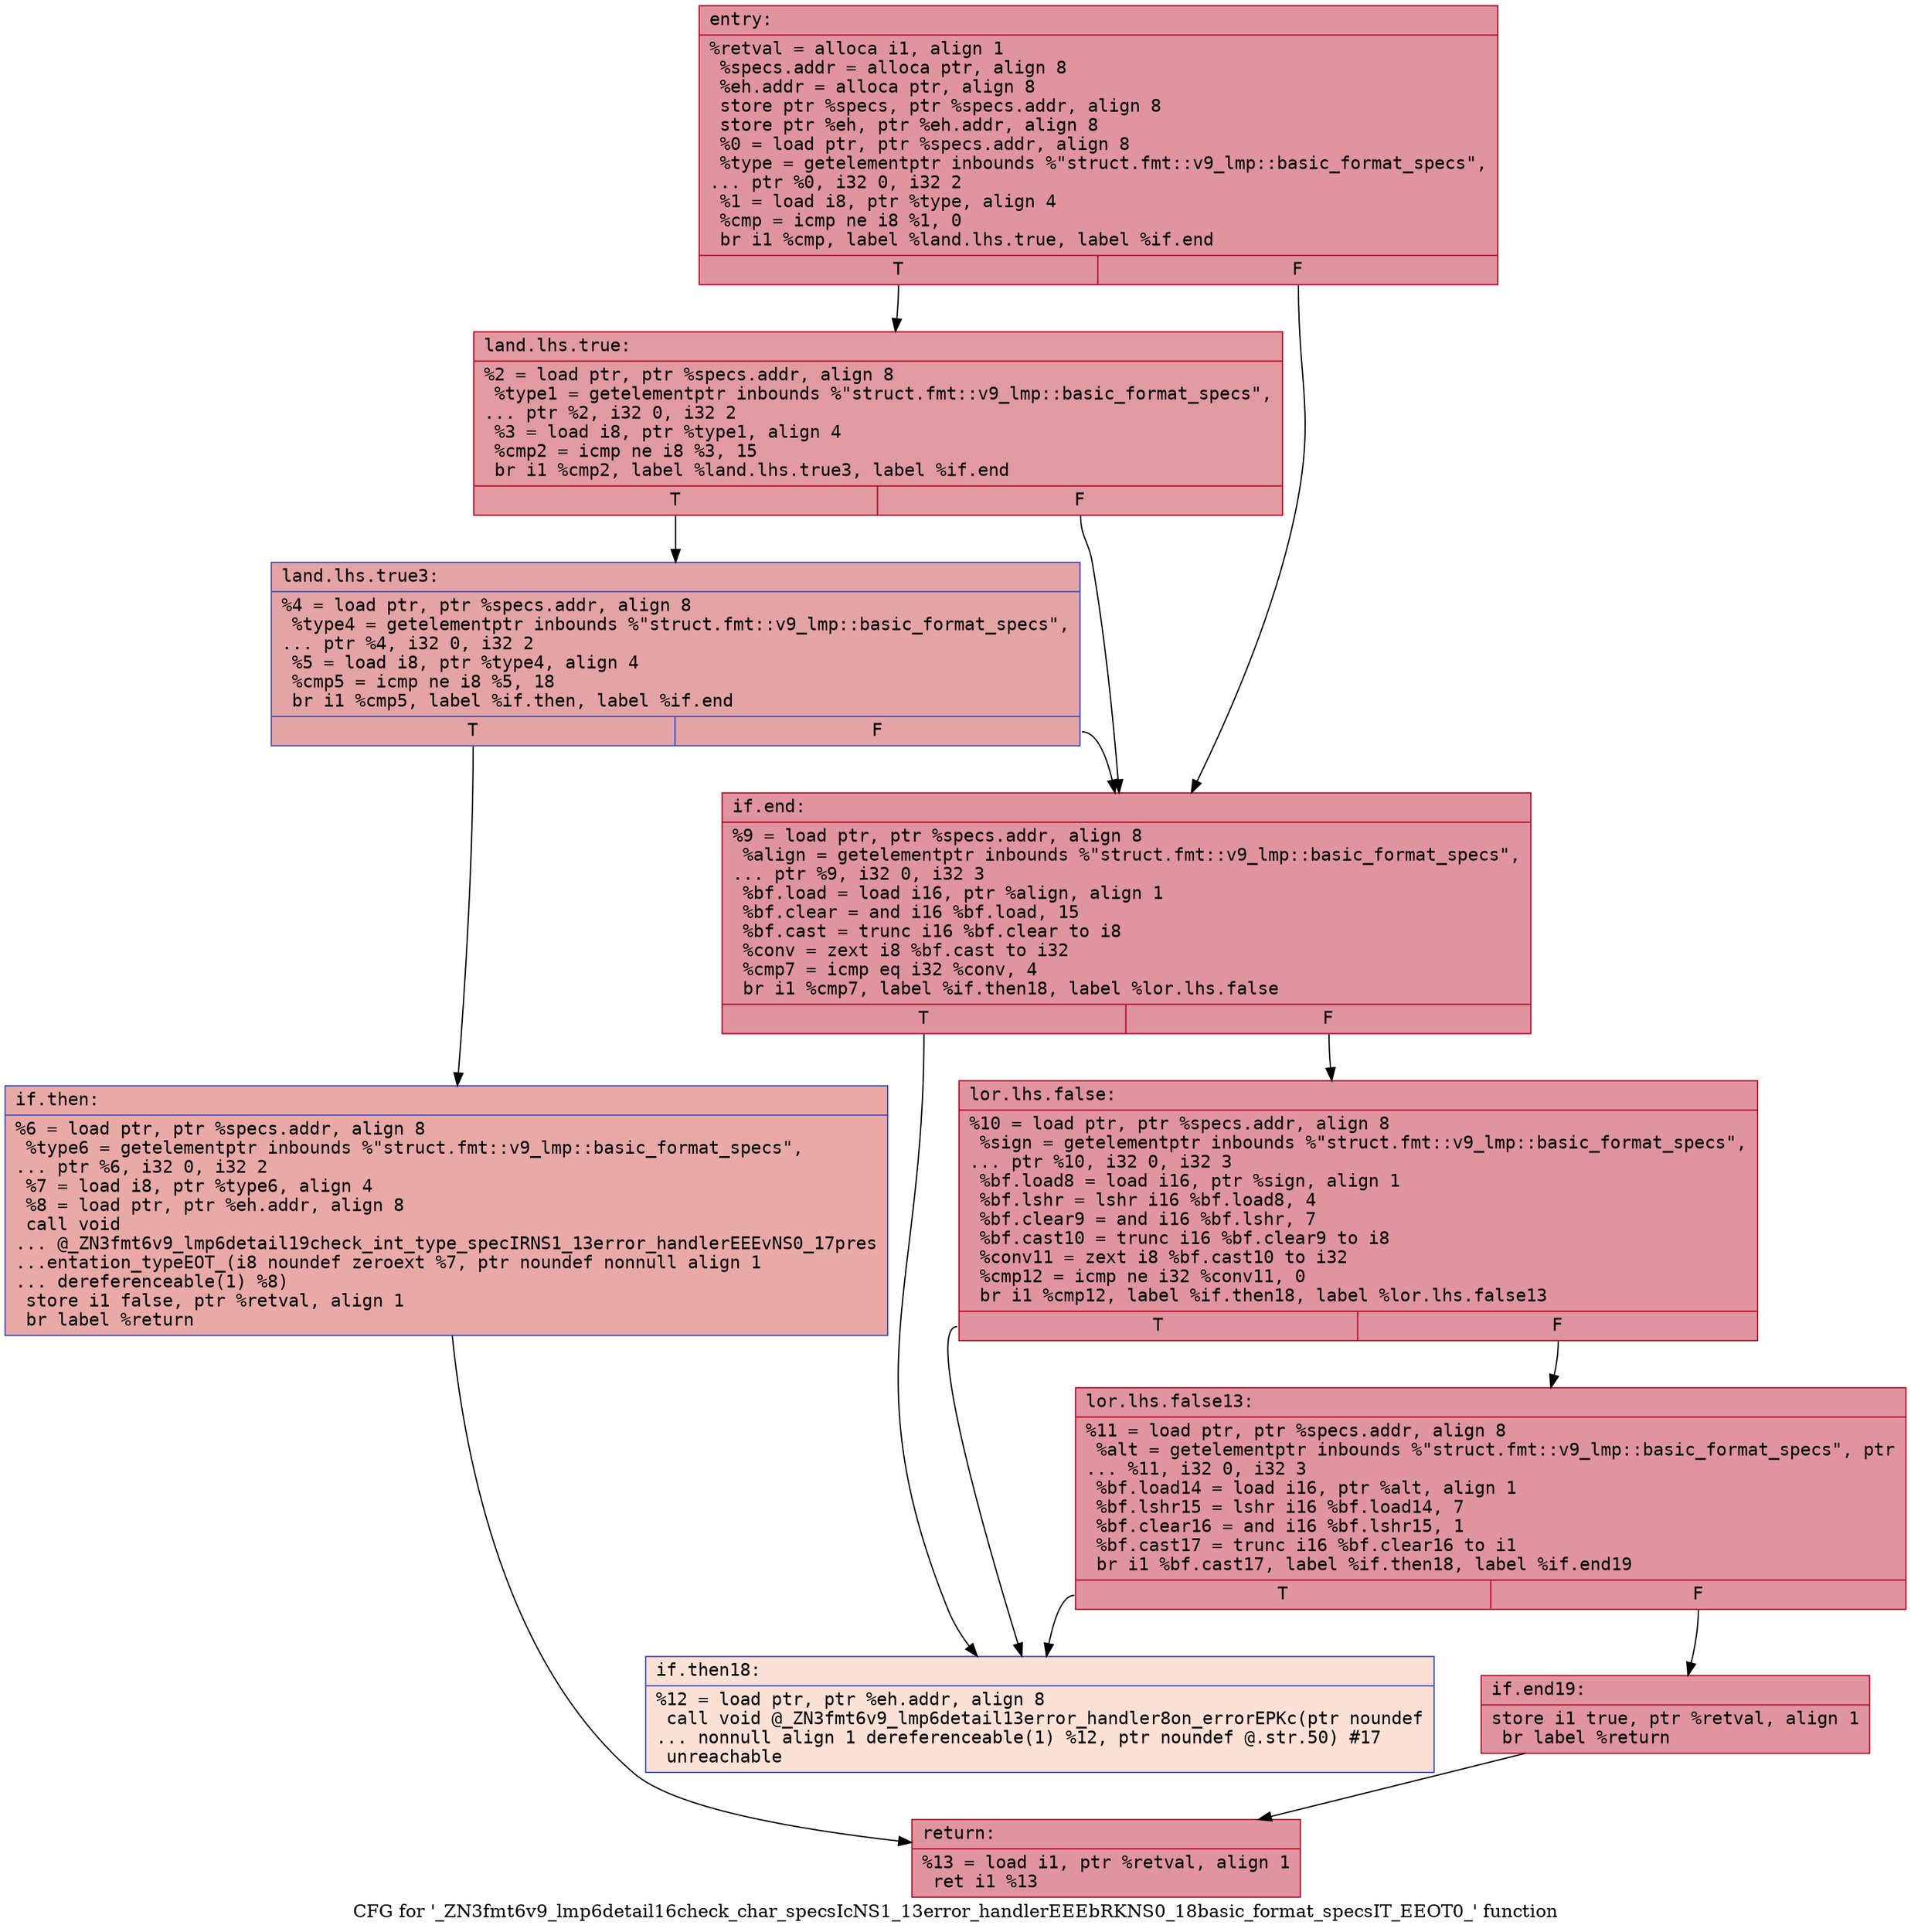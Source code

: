 digraph "CFG for '_ZN3fmt6v9_lmp6detail16check_char_specsIcNS1_13error_handlerEEEbRKNS0_18basic_format_specsIT_EEOT0_' function" {
	label="CFG for '_ZN3fmt6v9_lmp6detail16check_char_specsIcNS1_13error_handlerEEEbRKNS0_18basic_format_specsIT_EEOT0_' function";

	Node0x55fec363a340 [shape=record,color="#b70d28ff", style=filled, fillcolor="#b70d2870" fontname="Courier",label="{entry:\l|  %retval = alloca i1, align 1\l  %specs.addr = alloca ptr, align 8\l  %eh.addr = alloca ptr, align 8\l  store ptr %specs, ptr %specs.addr, align 8\l  store ptr %eh, ptr %eh.addr, align 8\l  %0 = load ptr, ptr %specs.addr, align 8\l  %type = getelementptr inbounds %\"struct.fmt::v9_lmp::basic_format_specs\",\l... ptr %0, i32 0, i32 2\l  %1 = load i8, ptr %type, align 4\l  %cmp = icmp ne i8 %1, 0\l  br i1 %cmp, label %land.lhs.true, label %if.end\l|{<s0>T|<s1>F}}"];
	Node0x55fec363a340:s0 -> Node0x55fec363a8b0[tooltip="entry -> land.lhs.true\nProbability 62.50%" ];
	Node0x55fec363a340:s1 -> Node0x55fec363a930[tooltip="entry -> if.end\nProbability 37.50%" ];
	Node0x55fec363a8b0 [shape=record,color="#b70d28ff", style=filled, fillcolor="#bb1b2c70" fontname="Courier",label="{land.lhs.true:\l|  %2 = load ptr, ptr %specs.addr, align 8\l  %type1 = getelementptr inbounds %\"struct.fmt::v9_lmp::basic_format_specs\",\l... ptr %2, i32 0, i32 2\l  %3 = load i8, ptr %type1, align 4\l  %cmp2 = icmp ne i8 %3, 15\l  br i1 %cmp2, label %land.lhs.true3, label %if.end\l|{<s0>T|<s1>F}}"];
	Node0x55fec363a8b0:s0 -> Node0x55fec363ace0[tooltip="land.lhs.true -> land.lhs.true3\nProbability 50.00%" ];
	Node0x55fec363a8b0:s1 -> Node0x55fec363a930[tooltip="land.lhs.true -> if.end\nProbability 50.00%" ];
	Node0x55fec363ace0 [shape=record,color="#3d50c3ff", style=filled, fillcolor="#c32e3170" fontname="Courier",label="{land.lhs.true3:\l|  %4 = load ptr, ptr %specs.addr, align 8\l  %type4 = getelementptr inbounds %\"struct.fmt::v9_lmp::basic_format_specs\",\l... ptr %4, i32 0, i32 2\l  %5 = load i8, ptr %type4, align 4\l  %cmp5 = icmp ne i8 %5, 18\l  br i1 %cmp5, label %if.then, label %if.end\l|{<s0>T|<s1>F}}"];
	Node0x55fec363ace0:s0 -> Node0x55fec363b240[tooltip="land.lhs.true3 -> if.then\nProbability 50.00%" ];
	Node0x55fec363ace0:s1 -> Node0x55fec363a930[tooltip="land.lhs.true3 -> if.end\nProbability 50.00%" ];
	Node0x55fec363b240 [shape=record,color="#3d50c3ff", style=filled, fillcolor="#ca3b3770" fontname="Courier",label="{if.then:\l|  %6 = load ptr, ptr %specs.addr, align 8\l  %type6 = getelementptr inbounds %\"struct.fmt::v9_lmp::basic_format_specs\",\l... ptr %6, i32 0, i32 2\l  %7 = load i8, ptr %type6, align 4\l  %8 = load ptr, ptr %eh.addr, align 8\l  call void\l... @_ZN3fmt6v9_lmp6detail19check_int_type_specIRNS1_13error_handlerEEEvNS0_17pres\l...entation_typeEOT_(i8 noundef zeroext %7, ptr noundef nonnull align 1\l... dereferenceable(1) %8)\l  store i1 false, ptr %retval, align 1\l  br label %return\l}"];
	Node0x55fec363b240 -> Node0x55fec363b830[tooltip="if.then -> return\nProbability 100.00%" ];
	Node0x55fec363a930 [shape=record,color="#b70d28ff", style=filled, fillcolor="#b70d2870" fontname="Courier",label="{if.end:\l|  %9 = load ptr, ptr %specs.addr, align 8\l  %align = getelementptr inbounds %\"struct.fmt::v9_lmp::basic_format_specs\",\l... ptr %9, i32 0, i32 3\l  %bf.load = load i16, ptr %align, align 1\l  %bf.clear = and i16 %bf.load, 15\l  %bf.cast = trunc i16 %bf.clear to i8\l  %conv = zext i8 %bf.cast to i32\l  %cmp7 = icmp eq i32 %conv, 4\l  br i1 %cmp7, label %if.then18, label %lor.lhs.false\l|{<s0>T|<s1>F}}"];
	Node0x55fec363a930:s0 -> Node0x55fec363bc80[tooltip="if.end -> if.then18\nProbability 0.00%" ];
	Node0x55fec363a930:s1 -> Node0x55fec363ad60[tooltip="if.end -> lor.lhs.false\nProbability 100.00%" ];
	Node0x55fec363ad60 [shape=record,color="#b70d28ff", style=filled, fillcolor="#b70d2870" fontname="Courier",label="{lor.lhs.false:\l|  %10 = load ptr, ptr %specs.addr, align 8\l  %sign = getelementptr inbounds %\"struct.fmt::v9_lmp::basic_format_specs\",\l... ptr %10, i32 0, i32 3\l  %bf.load8 = load i16, ptr %sign, align 1\l  %bf.lshr = lshr i16 %bf.load8, 4\l  %bf.clear9 = and i16 %bf.lshr, 7\l  %bf.cast10 = trunc i16 %bf.clear9 to i8\l  %conv11 = zext i8 %bf.cast10 to i32\l  %cmp12 = icmp ne i32 %conv11, 0\l  br i1 %cmp12, label %if.then18, label %lor.lhs.false13\l|{<s0>T|<s1>F}}"];
	Node0x55fec363ad60:s0 -> Node0x55fec363bc80[tooltip="lor.lhs.false -> if.then18\nProbability 0.00%" ];
	Node0x55fec363ad60:s1 -> Node0x55fec363c580[tooltip="lor.lhs.false -> lor.lhs.false13\nProbability 100.00%" ];
	Node0x55fec363c580 [shape=record,color="#b70d28ff", style=filled, fillcolor="#b70d2870" fontname="Courier",label="{lor.lhs.false13:\l|  %11 = load ptr, ptr %specs.addr, align 8\l  %alt = getelementptr inbounds %\"struct.fmt::v9_lmp::basic_format_specs\", ptr\l... %11, i32 0, i32 3\l  %bf.load14 = load i16, ptr %alt, align 1\l  %bf.lshr15 = lshr i16 %bf.load14, 7\l  %bf.clear16 = and i16 %bf.lshr15, 1\l  %bf.cast17 = trunc i16 %bf.clear16 to i1\l  br i1 %bf.cast17, label %if.then18, label %if.end19\l|{<s0>T|<s1>F}}"];
	Node0x55fec363c580:s0 -> Node0x55fec363bc80[tooltip="lor.lhs.false13 -> if.then18\nProbability 0.00%" ];
	Node0x55fec363c580:s1 -> Node0x55fec363cae0[tooltip="lor.lhs.false13 -> if.end19\nProbability 100.00%" ];
	Node0x55fec363bc80 [shape=record,color="#3d50c3ff", style=filled, fillcolor="#f7bca170" fontname="Courier",label="{if.then18:\l|  %12 = load ptr, ptr %eh.addr, align 8\l  call void @_ZN3fmt6v9_lmp6detail13error_handler8on_errorEPKc(ptr noundef\l... nonnull align 1 dereferenceable(1) %12, ptr noundef @.str.50) #17\l  unreachable\l}"];
	Node0x55fec363cae0 [shape=record,color="#b70d28ff", style=filled, fillcolor="#b70d2870" fontname="Courier",label="{if.end19:\l|  store i1 true, ptr %retval, align 1\l  br label %return\l}"];
	Node0x55fec363cae0 -> Node0x55fec363b830[tooltip="if.end19 -> return\nProbability 100.00%" ];
	Node0x55fec363b830 [shape=record,color="#b70d28ff", style=filled, fillcolor="#b70d2870" fontname="Courier",label="{return:\l|  %13 = load i1, ptr %retval, align 1\l  ret i1 %13\l}"];
}
